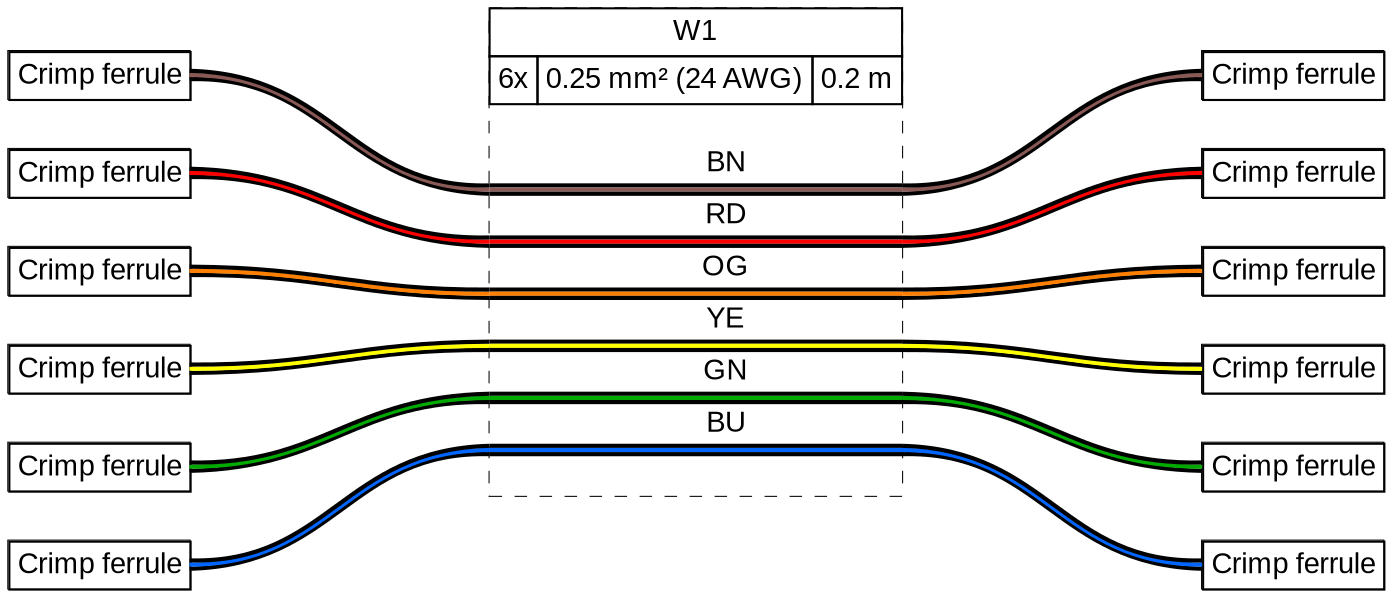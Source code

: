 graph {
// Graph generated by WireViz 0.5-dev+refactor
// https://github.com/wireviz/WireViz
	graph [bgcolor="#FFFFFF" fontname=arial nodesep=0.33 rankdir=LR ranksep=2]
	node [fillcolor="#FFFFFF" fontname=arial height=0 margin=0 shape=none style=filled width=0]
	edge [fontname=arial style=bold]
	AUTOGENERATED_F_1 [label=<
<table border="0" cellspacing="0" cellpadding="0" port="p1r" bgcolor="#FFFFFF">
 <tr>
  <td port="p1l">
   <table border="0" cellborder="1" cellpadding="3" cellspacing="0">
    <tr>
     <td>Crimp ferrule</td>
    </tr>
   </table>
  </td>
 </tr>
</table>
> shape=box style=filled]
	AUTOGENERATED_F_2 [label=<
<table border="0" cellspacing="0" cellpadding="0" port="p1r" bgcolor="#FFFFFF">
 <tr>
  <td port="p1l">
   <table border="0" cellborder="1" cellpadding="3" cellspacing="0">
    <tr>
     <td>Crimp ferrule</td>
    </tr>
   </table>
  </td>
 </tr>
</table>
> shape=box style=filled]
	AUTOGENERATED_F_3 [label=<
<table border="0" cellspacing="0" cellpadding="0" port="p1r" bgcolor="#FFFFFF">
 <tr>
  <td port="p1l">
   <table border="0" cellborder="1" cellpadding="3" cellspacing="0">
    <tr>
     <td>Crimp ferrule</td>
    </tr>
   </table>
  </td>
 </tr>
</table>
> shape=box style=filled]
	AUTOGENERATED_F_4 [label=<
<table border="0" cellspacing="0" cellpadding="0" port="p1r" bgcolor="#FFFFFF">
 <tr>
  <td port="p1l">
   <table border="0" cellborder="1" cellpadding="3" cellspacing="0">
    <tr>
     <td>Crimp ferrule</td>
    </tr>
   </table>
  </td>
 </tr>
</table>
> shape=box style=filled]
	AUTOGENERATED_F_5 [label=<
<table border="0" cellspacing="0" cellpadding="0" port="p1r" bgcolor="#FFFFFF">
 <tr>
  <td port="p1l">
   <table border="0" cellborder="1" cellpadding="3" cellspacing="0">
    <tr>
     <td>Crimp ferrule</td>
    </tr>
   </table>
  </td>
 </tr>
</table>
> shape=box style=filled]
	AUTOGENERATED_F_6 [label=<
<table border="0" cellspacing="0" cellpadding="0" port="p1r" bgcolor="#FFFFFF">
 <tr>
  <td port="p1l">
   <table border="0" cellborder="1" cellpadding="3" cellspacing="0">
    <tr>
     <td>Crimp ferrule</td>
    </tr>
   </table>
  </td>
 </tr>
</table>
> shape=box style=filled]
	AUTOGENERATED_F_7 [label=<
<table border="0" cellspacing="0" cellpadding="0" port="p1r" bgcolor="#FFFFFF">
 <tr>
  <td port="p1l">
   <table border="0" cellborder="1" cellpadding="3" cellspacing="0">
    <tr>
     <td>Crimp ferrule</td>
    </tr>
   </table>
  </td>
 </tr>
</table>
> shape=box style=filled]
	AUTOGENERATED_F_8 [label=<
<table border="0" cellspacing="0" cellpadding="0" port="p1r" bgcolor="#FFFFFF">
 <tr>
  <td port="p1l">
   <table border="0" cellborder="1" cellpadding="3" cellspacing="0">
    <tr>
     <td>Crimp ferrule</td>
    </tr>
   </table>
  </td>
 </tr>
</table>
> shape=box style=filled]
	AUTOGENERATED_F_9 [label=<
<table border="0" cellspacing="0" cellpadding="0" port="p1r" bgcolor="#FFFFFF">
 <tr>
  <td port="p1l">
   <table border="0" cellborder="1" cellpadding="3" cellspacing="0">
    <tr>
     <td>Crimp ferrule</td>
    </tr>
   </table>
  </td>
 </tr>
</table>
> shape=box style=filled]
	AUTOGENERATED_F_10 [label=<
<table border="0" cellspacing="0" cellpadding="0" port="p1r" bgcolor="#FFFFFF">
 <tr>
  <td port="p1l">
   <table border="0" cellborder="1" cellpadding="3" cellspacing="0">
    <tr>
     <td>Crimp ferrule</td>
    </tr>
   </table>
  </td>
 </tr>
</table>
> shape=box style=filled]
	AUTOGENERATED_F_11 [label=<
<table border="0" cellspacing="0" cellpadding="0" port="p1r" bgcolor="#FFFFFF">
 <tr>
  <td port="p1l">
   <table border="0" cellborder="1" cellpadding="3" cellspacing="0">
    <tr>
     <td>Crimp ferrule</td>
    </tr>
   </table>
  </td>
 </tr>
</table>
> shape=box style=filled]
	AUTOGENERATED_F_12 [label=<
<table border="0" cellspacing="0" cellpadding="0" port="p1r" bgcolor="#FFFFFF">
 <tr>
  <td port="p1l">
   <table border="0" cellborder="1" cellpadding="3" cellspacing="0">
    <tr>
     <td>Crimp ferrule</td>
    </tr>
   </table>
  </td>
 </tr>
</table>
> shape=box style=filled]
	W1 [label=<
<table border="0" cellspacing="0" cellpadding="0" bgcolor="#FFFFFF">
 <tr>
  <td>
   <table border="0" cellborder="1" cellpadding="3" cellspacing="0">
    <tr>
     <td>W1</td>
    </tr>
   </table>
  </td>
 </tr>
 <tr>
  <td>
   <table border="0" cellborder="1" cellpadding="3" cellspacing="0">
    <tr>
     <td>6x</td>
     <td>0.25 mm² (24 AWG)</td>
     <td>0.2 m</td>
    </tr>
   </table>
  </td>
 </tr>
 <tr>
  <td>
   <table border="0" cellborder="0" cellspacing="0">
    <tr>
     <td>&nbsp;</td>
    </tr>
    <tr>
     <td align="left"> </td>
     <td> </td>
     <td></td>
     <td>BN</td>
     <td> </td>
     <td align="right"> </td>
    </tr>
    <tr>
     <td border="0" cellspacing="0" cellpadding="0" colspan="6" height="6" port="w1">
      <table border="0" cellborder="0" cellspacing="0">
       <tr>
        <td bgcolor="#000000" border="0" cellpadding="0" colspan="6" height="2"></td>
       </tr>
       <tr>
        <td bgcolor="#895956" border="0" cellpadding="0" colspan="6" height="2"></td>
       </tr>
       <tr>
        <td bgcolor="#000000" border="0" cellpadding="0" colspan="6" height="2"></td>
       </tr>
      </table>
     </td>
    </tr>
    <tr>
     <td align="left"> </td>
     <td> </td>
     <td></td>
     <td>RD</td>
     <td> </td>
     <td align="right"> </td>
    </tr>
    <tr>
     <td border="0" cellspacing="0" cellpadding="0" colspan="6" height="6" port="w2">
      <table border="0" cellborder="0" cellspacing="0">
       <tr>
        <td bgcolor="#000000" border="0" cellpadding="0" colspan="6" height="2"></td>
       </tr>
       <tr>
        <td bgcolor="#FF0000" border="0" cellpadding="0" colspan="6" height="2"></td>
       </tr>
       <tr>
        <td bgcolor="#000000" border="0" cellpadding="0" colspan="6" height="2"></td>
       </tr>
      </table>
     </td>
    </tr>
    <tr>
     <td align="left"> </td>
     <td> </td>
     <td></td>
     <td>OG</td>
     <td> </td>
     <td align="right"> </td>
    </tr>
    <tr>
     <td border="0" cellspacing="0" cellpadding="0" colspan="6" height="6" port="w3">
      <table border="0" cellborder="0" cellspacing="0">
       <tr>
        <td bgcolor="#000000" border="0" cellpadding="0" colspan="6" height="2"></td>
       </tr>
       <tr>
        <td bgcolor="#FF8000" border="0" cellpadding="0" colspan="6" height="2"></td>
       </tr>
       <tr>
        <td bgcolor="#000000" border="0" cellpadding="0" colspan="6" height="2"></td>
       </tr>
      </table>
     </td>
    </tr>
    <tr>
     <td align="left"> </td>
     <td> </td>
     <td></td>
     <td>YE</td>
     <td> </td>
     <td align="right"> </td>
    </tr>
    <tr>
     <td border="0" cellspacing="0" cellpadding="0" colspan="6" height="6" port="w4">
      <table border="0" cellborder="0" cellspacing="0">
       <tr>
        <td bgcolor="#000000" border="0" cellpadding="0" colspan="6" height="2"></td>
       </tr>
       <tr>
        <td bgcolor="#FFFF00" border="0" cellpadding="0" colspan="6" height="2"></td>
       </tr>
       <tr>
        <td bgcolor="#000000" border="0" cellpadding="0" colspan="6" height="2"></td>
       </tr>
      </table>
     </td>
    </tr>
    <tr>
     <td align="left"> </td>
     <td> </td>
     <td></td>
     <td>GN</td>
     <td> </td>
     <td align="right"> </td>
    </tr>
    <tr>
     <td border="0" cellspacing="0" cellpadding="0" colspan="6" height="6" port="w5">
      <table border="0" cellborder="0" cellspacing="0">
       <tr>
        <td bgcolor="#000000" border="0" cellpadding="0" colspan="6" height="2"></td>
       </tr>
       <tr>
        <td bgcolor="#00AA00" border="0" cellpadding="0" colspan="6" height="2"></td>
       </tr>
       <tr>
        <td bgcolor="#000000" border="0" cellpadding="0" colspan="6" height="2"></td>
       </tr>
      </table>
     </td>
    </tr>
    <tr>
     <td align="left"> </td>
     <td> </td>
     <td></td>
     <td>BU</td>
     <td> </td>
     <td align="right"> </td>
    </tr>
    <tr>
     <td border="0" cellspacing="0" cellpadding="0" colspan="6" height="6" port="w6">
      <table border="0" cellborder="0" cellspacing="0">
       <tr>
        <td bgcolor="#000000" border="0" cellpadding="0" colspan="6" height="2"></td>
       </tr>
       <tr>
        <td bgcolor="#0066FF" border="0" cellpadding="0" colspan="6" height="2"></td>
       </tr>
       <tr>
        <td bgcolor="#000000" border="0" cellpadding="0" colspan="6" height="2"></td>
       </tr>
      </table>
     </td>
    </tr>
    <tr>
     <td>&nbsp;</td>
    </tr>
   </table>
  </td>
 </tr>
</table>
> shape=box style="filled,dashed"]
	edge [color="#000000:#895956:#000000"]
	AUTOGENERATED_F_1:e -- W1:w1:w
	W1:w1:e -- AUTOGENERATED_F_7:w
	edge [color="#000000:#FF0000:#000000"]
	AUTOGENERATED_F_2:e -- W1:w2:w
	W1:w2:e -- AUTOGENERATED_F_8:w
	edge [color="#000000:#FF8000:#000000"]
	AUTOGENERATED_F_3:e -- W1:w3:w
	W1:w3:e -- AUTOGENERATED_F_9:w
	edge [color="#000000:#FFFF00:#000000"]
	AUTOGENERATED_F_4:e -- W1:w4:w
	W1:w4:e -- AUTOGENERATED_F_10:w
	edge [color="#000000:#00AA00:#000000"]
	AUTOGENERATED_F_5:e -- W1:w5:w
	W1:w5:e -- AUTOGENERATED_F_11:w
	edge [color="#000000:#0066FF:#000000"]
	AUTOGENERATED_F_6:e -- W1:w6:w
	W1:w6:e -- AUTOGENERATED_F_12:w
}

